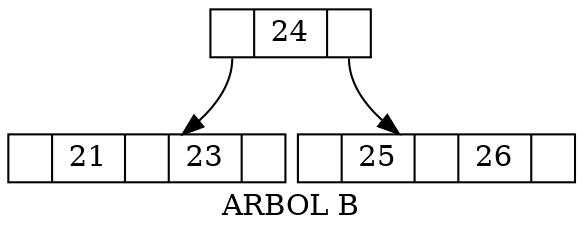 digraph B{
nodesep=0.08;
node [shape=record,width=0.1,height=0.1];
nodo24[label="<h0>| 24| <h1>" ];
nodo21[label="<h0>| 21| <h1>| 23| <h2>" ];
nodo25[label="<h0>| 25| <h1>| 26| <h2>" ];
nodo24:h0->nodo21;
nodo24:h1->nodo25;
label = " ARBOL B "; 
}
